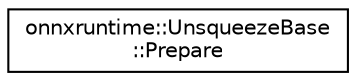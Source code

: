 digraph "Graphical Class Hierarchy"
{
  edge [fontname="Helvetica",fontsize="10",labelfontname="Helvetica",labelfontsize="10"];
  node [fontname="Helvetica",fontsize="10",shape=record];
  rankdir="LR";
  Node0 [label="onnxruntime::UnsqueezeBase\l::Prepare",height=0.2,width=0.4,color="black", fillcolor="white", style="filled",URL="$structonnxruntime_1_1UnsqueezeBase_1_1Prepare.html"];
}
